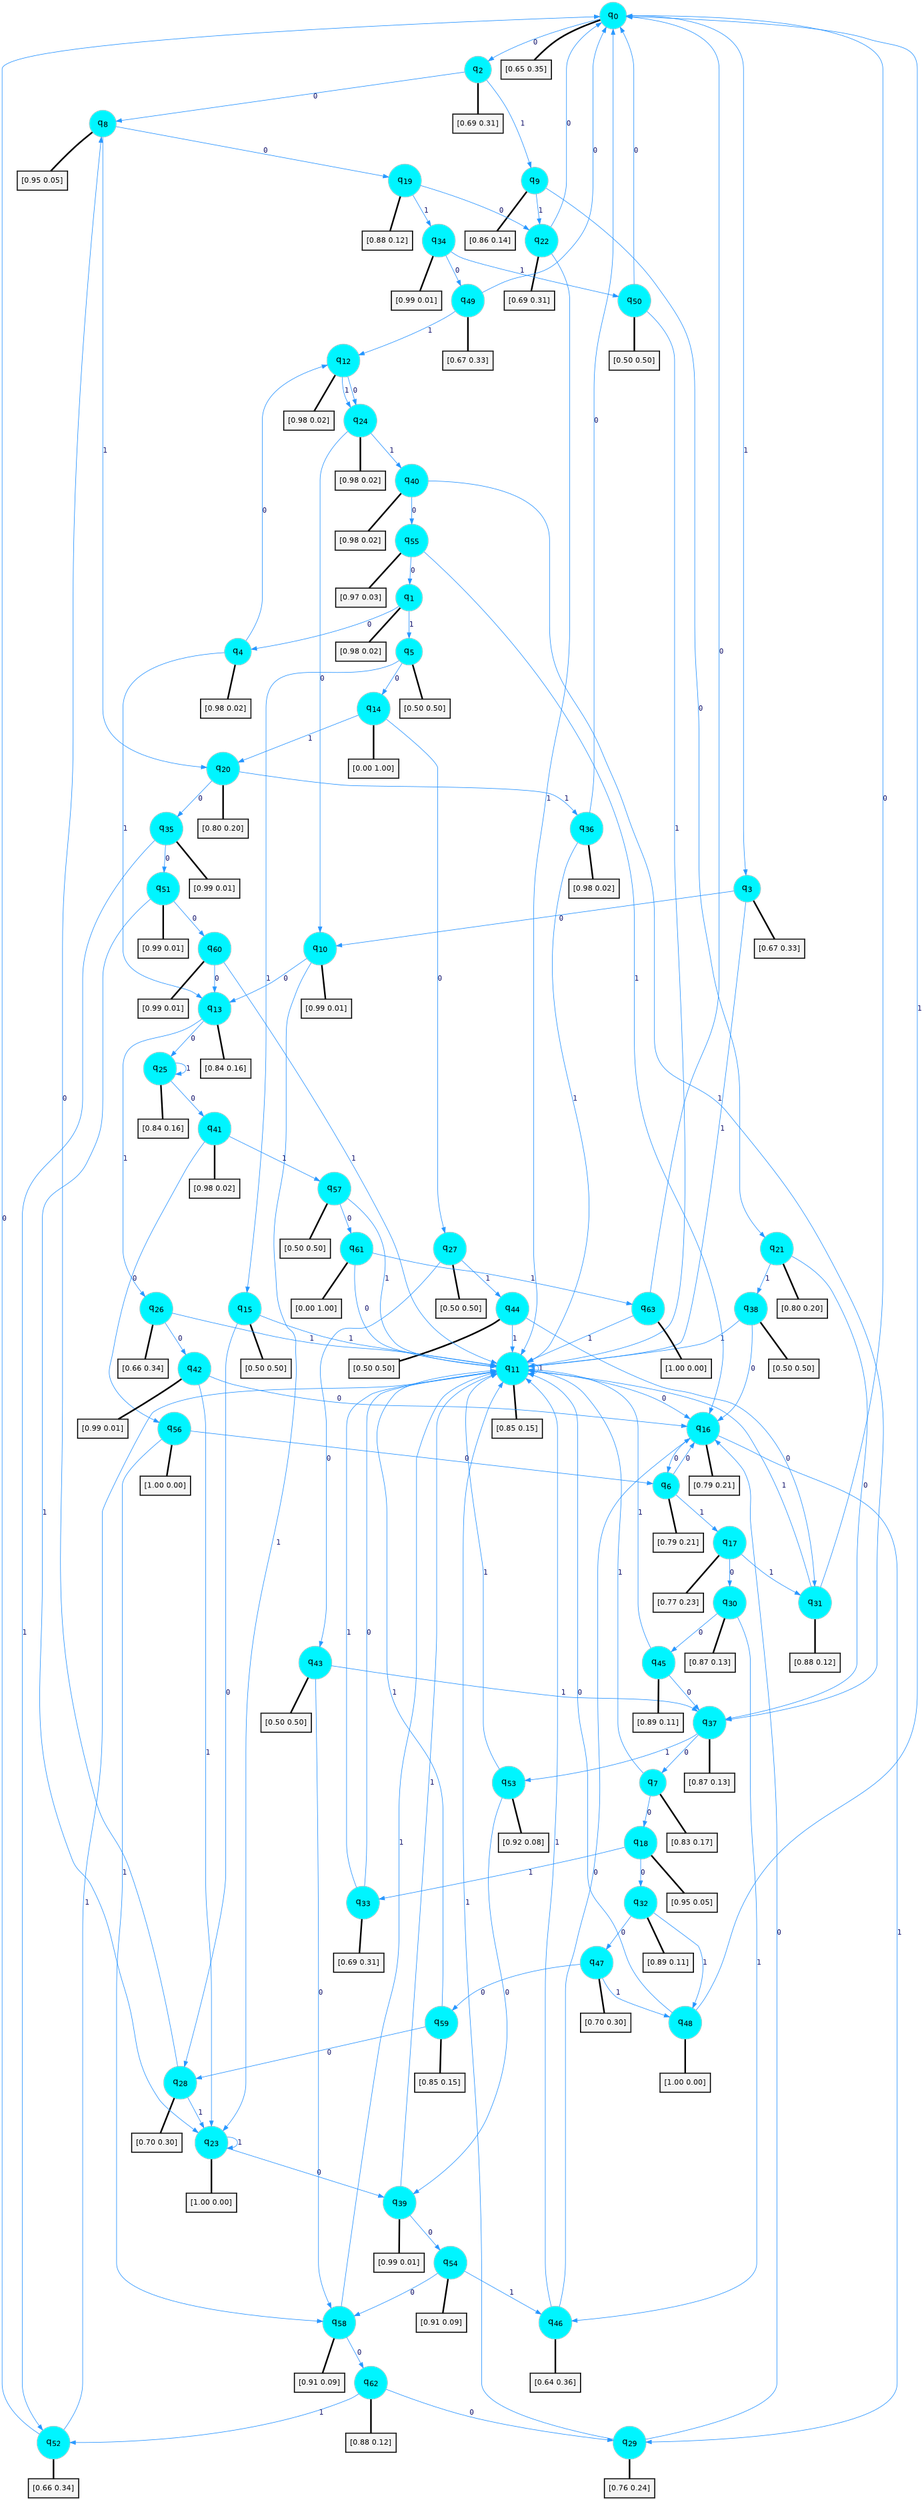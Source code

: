digraph G {
graph [
bgcolor=transparent, dpi=300, rankdir=TD, size="40,25"];
node [
color=gray, fillcolor=turquoise1, fontcolor=black, fontname=Helvetica, fontsize=16, fontweight=bold, shape=circle, style=filled];
edge [
arrowsize=1, color=dodgerblue1, fontcolor=midnightblue, fontname=courier, fontweight=bold, penwidth=1, style=solid, weight=20];
0[label=<q<SUB>0</SUB>>];
1[label=<q<SUB>1</SUB>>];
2[label=<q<SUB>2</SUB>>];
3[label=<q<SUB>3</SUB>>];
4[label=<q<SUB>4</SUB>>];
5[label=<q<SUB>5</SUB>>];
6[label=<q<SUB>6</SUB>>];
7[label=<q<SUB>7</SUB>>];
8[label=<q<SUB>8</SUB>>];
9[label=<q<SUB>9</SUB>>];
10[label=<q<SUB>10</SUB>>];
11[label=<q<SUB>11</SUB>>];
12[label=<q<SUB>12</SUB>>];
13[label=<q<SUB>13</SUB>>];
14[label=<q<SUB>14</SUB>>];
15[label=<q<SUB>15</SUB>>];
16[label=<q<SUB>16</SUB>>];
17[label=<q<SUB>17</SUB>>];
18[label=<q<SUB>18</SUB>>];
19[label=<q<SUB>19</SUB>>];
20[label=<q<SUB>20</SUB>>];
21[label=<q<SUB>21</SUB>>];
22[label=<q<SUB>22</SUB>>];
23[label=<q<SUB>23</SUB>>];
24[label=<q<SUB>24</SUB>>];
25[label=<q<SUB>25</SUB>>];
26[label=<q<SUB>26</SUB>>];
27[label=<q<SUB>27</SUB>>];
28[label=<q<SUB>28</SUB>>];
29[label=<q<SUB>29</SUB>>];
30[label=<q<SUB>30</SUB>>];
31[label=<q<SUB>31</SUB>>];
32[label=<q<SUB>32</SUB>>];
33[label=<q<SUB>33</SUB>>];
34[label=<q<SUB>34</SUB>>];
35[label=<q<SUB>35</SUB>>];
36[label=<q<SUB>36</SUB>>];
37[label=<q<SUB>37</SUB>>];
38[label=<q<SUB>38</SUB>>];
39[label=<q<SUB>39</SUB>>];
40[label=<q<SUB>40</SUB>>];
41[label=<q<SUB>41</SUB>>];
42[label=<q<SUB>42</SUB>>];
43[label=<q<SUB>43</SUB>>];
44[label=<q<SUB>44</SUB>>];
45[label=<q<SUB>45</SUB>>];
46[label=<q<SUB>46</SUB>>];
47[label=<q<SUB>47</SUB>>];
48[label=<q<SUB>48</SUB>>];
49[label=<q<SUB>49</SUB>>];
50[label=<q<SUB>50</SUB>>];
51[label=<q<SUB>51</SUB>>];
52[label=<q<SUB>52</SUB>>];
53[label=<q<SUB>53</SUB>>];
54[label=<q<SUB>54</SUB>>];
55[label=<q<SUB>55</SUB>>];
56[label=<q<SUB>56</SUB>>];
57[label=<q<SUB>57</SUB>>];
58[label=<q<SUB>58</SUB>>];
59[label=<q<SUB>59</SUB>>];
60[label=<q<SUB>60</SUB>>];
61[label=<q<SUB>61</SUB>>];
62[label=<q<SUB>62</SUB>>];
63[label=<q<SUB>63</SUB>>];
64[label="[0.65 0.35]", shape=box,fontcolor=black, fontname=Helvetica, fontsize=14, penwidth=2, fillcolor=whitesmoke,color=black];
65[label="[0.98 0.02]", shape=box,fontcolor=black, fontname=Helvetica, fontsize=14, penwidth=2, fillcolor=whitesmoke,color=black];
66[label="[0.69 0.31]", shape=box,fontcolor=black, fontname=Helvetica, fontsize=14, penwidth=2, fillcolor=whitesmoke,color=black];
67[label="[0.67 0.33]", shape=box,fontcolor=black, fontname=Helvetica, fontsize=14, penwidth=2, fillcolor=whitesmoke,color=black];
68[label="[0.98 0.02]", shape=box,fontcolor=black, fontname=Helvetica, fontsize=14, penwidth=2, fillcolor=whitesmoke,color=black];
69[label="[0.50 0.50]", shape=box,fontcolor=black, fontname=Helvetica, fontsize=14, penwidth=2, fillcolor=whitesmoke,color=black];
70[label="[0.79 0.21]", shape=box,fontcolor=black, fontname=Helvetica, fontsize=14, penwidth=2, fillcolor=whitesmoke,color=black];
71[label="[0.83 0.17]", shape=box,fontcolor=black, fontname=Helvetica, fontsize=14, penwidth=2, fillcolor=whitesmoke,color=black];
72[label="[0.95 0.05]", shape=box,fontcolor=black, fontname=Helvetica, fontsize=14, penwidth=2, fillcolor=whitesmoke,color=black];
73[label="[0.86 0.14]", shape=box,fontcolor=black, fontname=Helvetica, fontsize=14, penwidth=2, fillcolor=whitesmoke,color=black];
74[label="[0.99 0.01]", shape=box,fontcolor=black, fontname=Helvetica, fontsize=14, penwidth=2, fillcolor=whitesmoke,color=black];
75[label="[0.85 0.15]", shape=box,fontcolor=black, fontname=Helvetica, fontsize=14, penwidth=2, fillcolor=whitesmoke,color=black];
76[label="[0.98 0.02]", shape=box,fontcolor=black, fontname=Helvetica, fontsize=14, penwidth=2, fillcolor=whitesmoke,color=black];
77[label="[0.84 0.16]", shape=box,fontcolor=black, fontname=Helvetica, fontsize=14, penwidth=2, fillcolor=whitesmoke,color=black];
78[label="[0.00 1.00]", shape=box,fontcolor=black, fontname=Helvetica, fontsize=14, penwidth=2, fillcolor=whitesmoke,color=black];
79[label="[0.50 0.50]", shape=box,fontcolor=black, fontname=Helvetica, fontsize=14, penwidth=2, fillcolor=whitesmoke,color=black];
80[label="[0.79 0.21]", shape=box,fontcolor=black, fontname=Helvetica, fontsize=14, penwidth=2, fillcolor=whitesmoke,color=black];
81[label="[0.77 0.23]", shape=box,fontcolor=black, fontname=Helvetica, fontsize=14, penwidth=2, fillcolor=whitesmoke,color=black];
82[label="[0.95 0.05]", shape=box,fontcolor=black, fontname=Helvetica, fontsize=14, penwidth=2, fillcolor=whitesmoke,color=black];
83[label="[0.88 0.12]", shape=box,fontcolor=black, fontname=Helvetica, fontsize=14, penwidth=2, fillcolor=whitesmoke,color=black];
84[label="[0.80 0.20]", shape=box,fontcolor=black, fontname=Helvetica, fontsize=14, penwidth=2, fillcolor=whitesmoke,color=black];
85[label="[0.80 0.20]", shape=box,fontcolor=black, fontname=Helvetica, fontsize=14, penwidth=2, fillcolor=whitesmoke,color=black];
86[label="[0.69 0.31]", shape=box,fontcolor=black, fontname=Helvetica, fontsize=14, penwidth=2, fillcolor=whitesmoke,color=black];
87[label="[1.00 0.00]", shape=box,fontcolor=black, fontname=Helvetica, fontsize=14, penwidth=2, fillcolor=whitesmoke,color=black];
88[label="[0.98 0.02]", shape=box,fontcolor=black, fontname=Helvetica, fontsize=14, penwidth=2, fillcolor=whitesmoke,color=black];
89[label="[0.84 0.16]", shape=box,fontcolor=black, fontname=Helvetica, fontsize=14, penwidth=2, fillcolor=whitesmoke,color=black];
90[label="[0.66 0.34]", shape=box,fontcolor=black, fontname=Helvetica, fontsize=14, penwidth=2, fillcolor=whitesmoke,color=black];
91[label="[0.50 0.50]", shape=box,fontcolor=black, fontname=Helvetica, fontsize=14, penwidth=2, fillcolor=whitesmoke,color=black];
92[label="[0.70 0.30]", shape=box,fontcolor=black, fontname=Helvetica, fontsize=14, penwidth=2, fillcolor=whitesmoke,color=black];
93[label="[0.76 0.24]", shape=box,fontcolor=black, fontname=Helvetica, fontsize=14, penwidth=2, fillcolor=whitesmoke,color=black];
94[label="[0.87 0.13]", shape=box,fontcolor=black, fontname=Helvetica, fontsize=14, penwidth=2, fillcolor=whitesmoke,color=black];
95[label="[0.88 0.12]", shape=box,fontcolor=black, fontname=Helvetica, fontsize=14, penwidth=2, fillcolor=whitesmoke,color=black];
96[label="[0.89 0.11]", shape=box,fontcolor=black, fontname=Helvetica, fontsize=14, penwidth=2, fillcolor=whitesmoke,color=black];
97[label="[0.69 0.31]", shape=box,fontcolor=black, fontname=Helvetica, fontsize=14, penwidth=2, fillcolor=whitesmoke,color=black];
98[label="[0.99 0.01]", shape=box,fontcolor=black, fontname=Helvetica, fontsize=14, penwidth=2, fillcolor=whitesmoke,color=black];
99[label="[0.99 0.01]", shape=box,fontcolor=black, fontname=Helvetica, fontsize=14, penwidth=2, fillcolor=whitesmoke,color=black];
100[label="[0.98 0.02]", shape=box,fontcolor=black, fontname=Helvetica, fontsize=14, penwidth=2, fillcolor=whitesmoke,color=black];
101[label="[0.87 0.13]", shape=box,fontcolor=black, fontname=Helvetica, fontsize=14, penwidth=2, fillcolor=whitesmoke,color=black];
102[label="[0.50 0.50]", shape=box,fontcolor=black, fontname=Helvetica, fontsize=14, penwidth=2, fillcolor=whitesmoke,color=black];
103[label="[0.99 0.01]", shape=box,fontcolor=black, fontname=Helvetica, fontsize=14, penwidth=2, fillcolor=whitesmoke,color=black];
104[label="[0.98 0.02]", shape=box,fontcolor=black, fontname=Helvetica, fontsize=14, penwidth=2, fillcolor=whitesmoke,color=black];
105[label="[0.98 0.02]", shape=box,fontcolor=black, fontname=Helvetica, fontsize=14, penwidth=2, fillcolor=whitesmoke,color=black];
106[label="[0.99 0.01]", shape=box,fontcolor=black, fontname=Helvetica, fontsize=14, penwidth=2, fillcolor=whitesmoke,color=black];
107[label="[0.50 0.50]", shape=box,fontcolor=black, fontname=Helvetica, fontsize=14, penwidth=2, fillcolor=whitesmoke,color=black];
108[label="[0.50 0.50]", shape=box,fontcolor=black, fontname=Helvetica, fontsize=14, penwidth=2, fillcolor=whitesmoke,color=black];
109[label="[0.89 0.11]", shape=box,fontcolor=black, fontname=Helvetica, fontsize=14, penwidth=2, fillcolor=whitesmoke,color=black];
110[label="[0.64 0.36]", shape=box,fontcolor=black, fontname=Helvetica, fontsize=14, penwidth=2, fillcolor=whitesmoke,color=black];
111[label="[0.70 0.30]", shape=box,fontcolor=black, fontname=Helvetica, fontsize=14, penwidth=2, fillcolor=whitesmoke,color=black];
112[label="[1.00 0.00]", shape=box,fontcolor=black, fontname=Helvetica, fontsize=14, penwidth=2, fillcolor=whitesmoke,color=black];
113[label="[0.67 0.33]", shape=box,fontcolor=black, fontname=Helvetica, fontsize=14, penwidth=2, fillcolor=whitesmoke,color=black];
114[label="[0.50 0.50]", shape=box,fontcolor=black, fontname=Helvetica, fontsize=14, penwidth=2, fillcolor=whitesmoke,color=black];
115[label="[0.99 0.01]", shape=box,fontcolor=black, fontname=Helvetica, fontsize=14, penwidth=2, fillcolor=whitesmoke,color=black];
116[label="[0.66 0.34]", shape=box,fontcolor=black, fontname=Helvetica, fontsize=14, penwidth=2, fillcolor=whitesmoke,color=black];
117[label="[0.92 0.08]", shape=box,fontcolor=black, fontname=Helvetica, fontsize=14, penwidth=2, fillcolor=whitesmoke,color=black];
118[label="[0.91 0.09]", shape=box,fontcolor=black, fontname=Helvetica, fontsize=14, penwidth=2, fillcolor=whitesmoke,color=black];
119[label="[0.97 0.03]", shape=box,fontcolor=black, fontname=Helvetica, fontsize=14, penwidth=2, fillcolor=whitesmoke,color=black];
120[label="[1.00 0.00]", shape=box,fontcolor=black, fontname=Helvetica, fontsize=14, penwidth=2, fillcolor=whitesmoke,color=black];
121[label="[0.50 0.50]", shape=box,fontcolor=black, fontname=Helvetica, fontsize=14, penwidth=2, fillcolor=whitesmoke,color=black];
122[label="[0.91 0.09]", shape=box,fontcolor=black, fontname=Helvetica, fontsize=14, penwidth=2, fillcolor=whitesmoke,color=black];
123[label="[0.85 0.15]", shape=box,fontcolor=black, fontname=Helvetica, fontsize=14, penwidth=2, fillcolor=whitesmoke,color=black];
124[label="[0.99 0.01]", shape=box,fontcolor=black, fontname=Helvetica, fontsize=14, penwidth=2, fillcolor=whitesmoke,color=black];
125[label="[0.00 1.00]", shape=box,fontcolor=black, fontname=Helvetica, fontsize=14, penwidth=2, fillcolor=whitesmoke,color=black];
126[label="[0.88 0.12]", shape=box,fontcolor=black, fontname=Helvetica, fontsize=14, penwidth=2, fillcolor=whitesmoke,color=black];
127[label="[1.00 0.00]", shape=box,fontcolor=black, fontname=Helvetica, fontsize=14, penwidth=2, fillcolor=whitesmoke,color=black];
0->2 [label=0];
0->3 [label=1];
0->64 [arrowhead=none, penwidth=3,color=black];
1->4 [label=0];
1->5 [label=1];
1->65 [arrowhead=none, penwidth=3,color=black];
2->8 [label=0];
2->9 [label=1];
2->66 [arrowhead=none, penwidth=3,color=black];
3->10 [label=0];
3->11 [label=1];
3->67 [arrowhead=none, penwidth=3,color=black];
4->12 [label=0];
4->13 [label=1];
4->68 [arrowhead=none, penwidth=3,color=black];
5->14 [label=0];
5->15 [label=1];
5->69 [arrowhead=none, penwidth=3,color=black];
6->16 [label=0];
6->17 [label=1];
6->70 [arrowhead=none, penwidth=3,color=black];
7->18 [label=0];
7->11 [label=1];
7->71 [arrowhead=none, penwidth=3,color=black];
8->19 [label=0];
8->20 [label=1];
8->72 [arrowhead=none, penwidth=3,color=black];
9->21 [label=0];
9->22 [label=1];
9->73 [arrowhead=none, penwidth=3,color=black];
10->13 [label=0];
10->23 [label=1];
10->74 [arrowhead=none, penwidth=3,color=black];
11->16 [label=0];
11->11 [label=1];
11->75 [arrowhead=none, penwidth=3,color=black];
12->24 [label=0];
12->24 [label=1];
12->76 [arrowhead=none, penwidth=3,color=black];
13->25 [label=0];
13->26 [label=1];
13->77 [arrowhead=none, penwidth=3,color=black];
14->27 [label=0];
14->20 [label=1];
14->78 [arrowhead=none, penwidth=3,color=black];
15->28 [label=0];
15->11 [label=1];
15->79 [arrowhead=none, penwidth=3,color=black];
16->6 [label=0];
16->29 [label=1];
16->80 [arrowhead=none, penwidth=3,color=black];
17->30 [label=0];
17->31 [label=1];
17->81 [arrowhead=none, penwidth=3,color=black];
18->32 [label=0];
18->33 [label=1];
18->82 [arrowhead=none, penwidth=3,color=black];
19->22 [label=0];
19->34 [label=1];
19->83 [arrowhead=none, penwidth=3,color=black];
20->35 [label=0];
20->36 [label=1];
20->84 [arrowhead=none, penwidth=3,color=black];
21->37 [label=0];
21->38 [label=1];
21->85 [arrowhead=none, penwidth=3,color=black];
22->0 [label=0];
22->11 [label=1];
22->86 [arrowhead=none, penwidth=3,color=black];
23->39 [label=0];
23->23 [label=1];
23->87 [arrowhead=none, penwidth=3,color=black];
24->10 [label=0];
24->40 [label=1];
24->88 [arrowhead=none, penwidth=3,color=black];
25->41 [label=0];
25->25 [label=1];
25->89 [arrowhead=none, penwidth=3,color=black];
26->42 [label=0];
26->11 [label=1];
26->90 [arrowhead=none, penwidth=3,color=black];
27->43 [label=0];
27->44 [label=1];
27->91 [arrowhead=none, penwidth=3,color=black];
28->8 [label=0];
28->23 [label=1];
28->92 [arrowhead=none, penwidth=3,color=black];
29->16 [label=0];
29->11 [label=1];
29->93 [arrowhead=none, penwidth=3,color=black];
30->45 [label=0];
30->46 [label=1];
30->94 [arrowhead=none, penwidth=3,color=black];
31->0 [label=0];
31->11 [label=1];
31->95 [arrowhead=none, penwidth=3,color=black];
32->47 [label=0];
32->48 [label=1];
32->96 [arrowhead=none, penwidth=3,color=black];
33->11 [label=0];
33->11 [label=1];
33->97 [arrowhead=none, penwidth=3,color=black];
34->49 [label=0];
34->50 [label=1];
34->98 [arrowhead=none, penwidth=3,color=black];
35->51 [label=0];
35->52 [label=1];
35->99 [arrowhead=none, penwidth=3,color=black];
36->0 [label=0];
36->11 [label=1];
36->100 [arrowhead=none, penwidth=3,color=black];
37->7 [label=0];
37->53 [label=1];
37->101 [arrowhead=none, penwidth=3,color=black];
38->16 [label=0];
38->11 [label=1];
38->102 [arrowhead=none, penwidth=3,color=black];
39->54 [label=0];
39->11 [label=1];
39->103 [arrowhead=none, penwidth=3,color=black];
40->55 [label=0];
40->37 [label=1];
40->104 [arrowhead=none, penwidth=3,color=black];
41->56 [label=0];
41->57 [label=1];
41->105 [arrowhead=none, penwidth=3,color=black];
42->16 [label=0];
42->23 [label=1];
42->106 [arrowhead=none, penwidth=3,color=black];
43->58 [label=0];
43->37 [label=1];
43->107 [arrowhead=none, penwidth=3,color=black];
44->31 [label=0];
44->11 [label=1];
44->108 [arrowhead=none, penwidth=3,color=black];
45->37 [label=0];
45->11 [label=1];
45->109 [arrowhead=none, penwidth=3,color=black];
46->16 [label=0];
46->11 [label=1];
46->110 [arrowhead=none, penwidth=3,color=black];
47->59 [label=0];
47->48 [label=1];
47->111 [arrowhead=none, penwidth=3,color=black];
48->11 [label=0];
48->0 [label=1];
48->112 [arrowhead=none, penwidth=3,color=black];
49->0 [label=0];
49->12 [label=1];
49->113 [arrowhead=none, penwidth=3,color=black];
50->0 [label=0];
50->11 [label=1];
50->114 [arrowhead=none, penwidth=3,color=black];
51->60 [label=0];
51->23 [label=1];
51->115 [arrowhead=none, penwidth=3,color=black];
52->0 [label=0];
52->11 [label=1];
52->116 [arrowhead=none, penwidth=3,color=black];
53->39 [label=0];
53->11 [label=1];
53->117 [arrowhead=none, penwidth=3,color=black];
54->58 [label=0];
54->46 [label=1];
54->118 [arrowhead=none, penwidth=3,color=black];
55->1 [label=0];
55->16 [label=1];
55->119 [arrowhead=none, penwidth=3,color=black];
56->6 [label=0];
56->58 [label=1];
56->120 [arrowhead=none, penwidth=3,color=black];
57->61 [label=0];
57->11 [label=1];
57->121 [arrowhead=none, penwidth=3,color=black];
58->62 [label=0];
58->11 [label=1];
58->122 [arrowhead=none, penwidth=3,color=black];
59->28 [label=0];
59->11 [label=1];
59->123 [arrowhead=none, penwidth=3,color=black];
60->13 [label=0];
60->11 [label=1];
60->124 [arrowhead=none, penwidth=3,color=black];
61->11 [label=0];
61->63 [label=1];
61->125 [arrowhead=none, penwidth=3,color=black];
62->29 [label=0];
62->52 [label=1];
62->126 [arrowhead=none, penwidth=3,color=black];
63->0 [label=0];
63->11 [label=1];
63->127 [arrowhead=none, penwidth=3,color=black];
}
